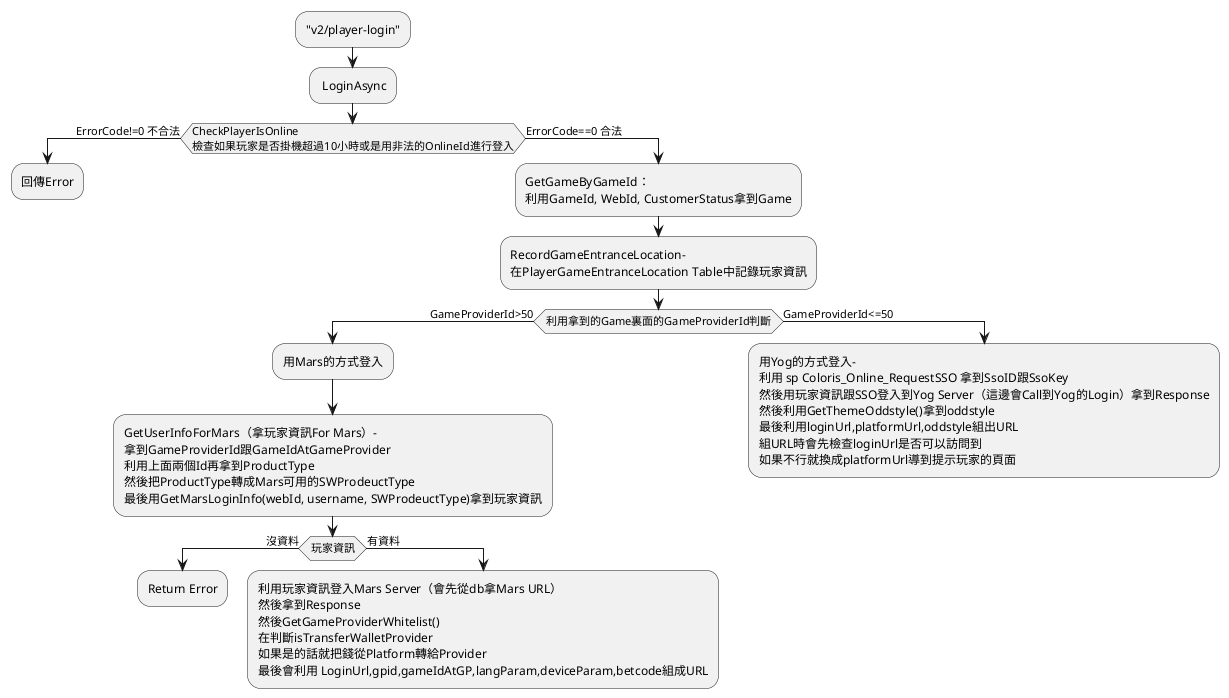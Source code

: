 @startuml

:"v2/player-login";
: LoginAsync; 
if (CheckPlayerIsOnline
檢查如果玩家是否掛機超過10小時或是用非法的OnlineId進行登入) then (ErrorCode!=0 不合法)
  :回傳Error;
  kill
else (ErrorCode==0 合法)
  :GetGameByGameId：
  利用GameId, WebId, CustomerStatus拿到Game;
  :RecordGameEntranceLocation-
  在PlayerGameEntranceLocation Table中記錄玩家資訊;
  if (利用拿到的Game裏面的GameProviderId判斷) then (GameProviderId>50)
    :用Mars的方式登入;
    :GetUserInfoForMars（拿玩家資訊For Mars）-
    拿到GameProviderId跟GameIdAtGameProvider
    利用上面兩個Id再拿到ProductType
    然後把ProductType轉成Mars可用的SWProdeuctType
    最後用GetMarsLoginInfo(webId, username, SWProdeuctType)拿到玩家資訊;
    if (玩家資訊) then (沒資料)
      :Return Error;
      kill
    else (有資料)
      :利用玩家資訊登入Mars Server（會先從db拿Mars URL）
      然後拿到Response
      然後GetGameProviderWhitelist()
      在判斷isTransferWalletProvider
      如果是的話就把錢從Platform轉給Provider
      最後會利用 LoginUrl,gpid,gameIdAtGP,langParam,deviceParam,betcode組成URL;
      kill
    endif
  else (GameProviderId<=50)
    :用Yog的方式登入-
    利用 sp Coloris_Online_RequestSSO 拿到SsoID跟SsoKey
    然後用玩家資訊跟SSO登入到Yog Server（這邊會Call到Yog的Login）拿到Response
    然後利用GetThemeOddstyle()拿到oddstyle
    最後利用loginUrl,platformUrl,oddstyle組出URL
    組URL時會先檢查loginUrl是否可以訪問到
    如果不行就換成platformUrl導到提示玩家的頁面;
    kill
  endif
endif


@enduml
